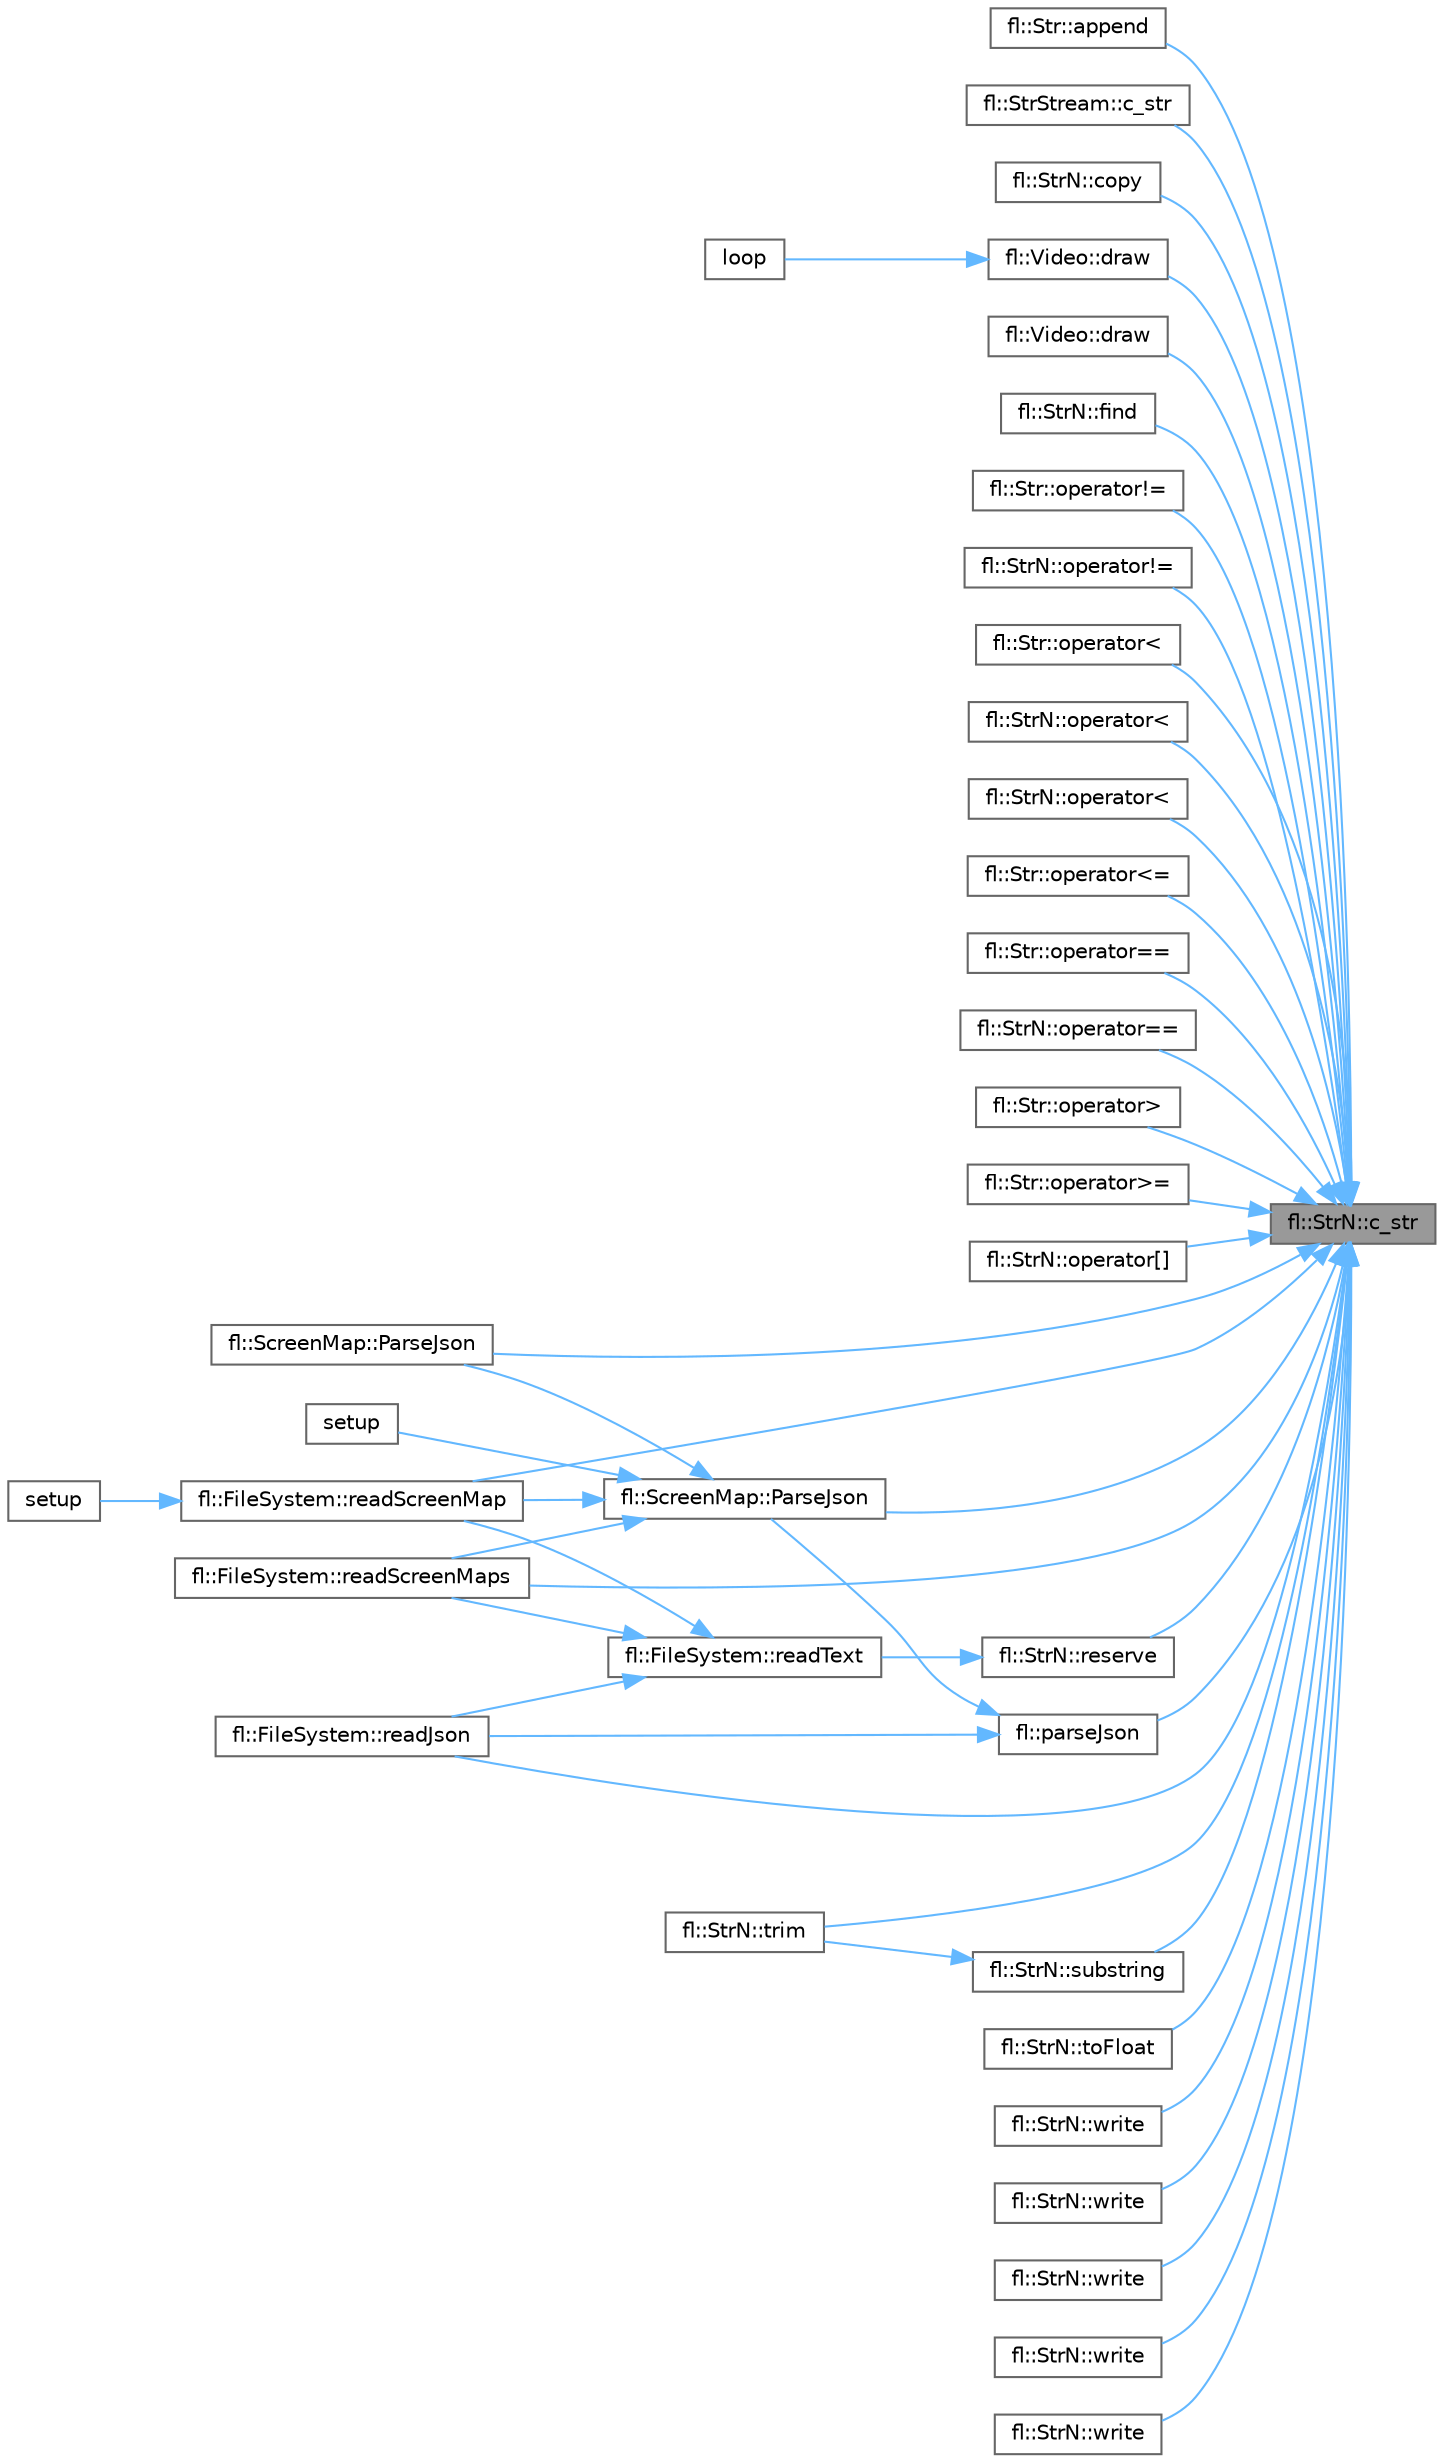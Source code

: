 digraph "fl::StrN::c_str"
{
 // LATEX_PDF_SIZE
  bgcolor="transparent";
  edge [fontname=Helvetica,fontsize=10,labelfontname=Helvetica,labelfontsize=10];
  node [fontname=Helvetica,fontsize=10,shape=box,height=0.2,width=0.4];
  rankdir="RL";
  Node1 [id="Node000001",label="fl::StrN::c_str",height=0.2,width=0.4,color="gray40", fillcolor="grey60", style="filled", fontcolor="black",tooltip=" "];
  Node1 -> Node2 [id="edge1_Node000001_Node000002",dir="back",color="steelblue1",style="solid",tooltip=" "];
  Node2 [id="Node000002",label="fl::Str::append",height=0.2,width=0.4,color="grey40", fillcolor="white", style="filled",URL="$d2/d24/classfl_1_1_str.html#ab8f0196e70f41a22690bf7cea76cc8fa",tooltip=" "];
  Node1 -> Node3 [id="edge2_Node000001_Node000003",dir="back",color="steelblue1",style="solid",tooltip=" "];
  Node3 [id="Node000003",label="fl::StrStream::c_str",height=0.2,width=0.4,color="grey40", fillcolor="white", style="filled",URL="$d4/dc6/classfl_1_1_str_stream.html#a3b0b2fd9eb16d8eb220848dbd5d7707e",tooltip=" "];
  Node1 -> Node4 [id="edge3_Node000001_Node000004",dir="back",color="steelblue1",style="solid",tooltip=" "];
  Node4 [id="Node000004",label="fl::StrN::copy",height=0.2,width=0.4,color="grey40", fillcolor="white", style="filled",URL="$dc/d96/classfl_1_1_str_n.html#a143172b1ced4107efd80e9484d2cefdd",tooltip=" "];
  Node1 -> Node5 [id="edge4_Node000001_Node000005",dir="back",color="steelblue1",style="solid",tooltip=" "];
  Node5 [id="Node000005",label="fl::Video::draw",height=0.2,width=0.4,color="grey40", fillcolor="white", style="filled",URL="$d0/d4b/classfl_1_1_video.html#a1782335a1d72248addea492fa965ab8b",tooltip=" "];
  Node5 -> Node6 [id="edge5_Node000005_Node000006",dir="back",color="steelblue1",style="solid",tooltip=" "];
  Node6 [id="Node000006",label="loop",height=0.2,width=0.4,color="grey40", fillcolor="white", style="filled",URL="$d7/d35/_fx_sd_card_8ino.html#afe461d27b9c48d5921c00d521181f12f",tooltip=" "];
  Node1 -> Node7 [id="edge6_Node000001_Node000007",dir="back",color="steelblue1",style="solid",tooltip=" "];
  Node7 [id="Node000007",label="fl::Video::draw",height=0.2,width=0.4,color="grey40", fillcolor="white", style="filled",URL="$d0/d4b/classfl_1_1_video.html#ad979fd08850c2db4b243f0280547ce33",tooltip=" "];
  Node1 -> Node8 [id="edge7_Node000001_Node000008",dir="back",color="steelblue1",style="solid",tooltip=" "];
  Node8 [id="Node000008",label="fl::StrN::find",height=0.2,width=0.4,color="grey40", fillcolor="white", style="filled",URL="$dc/d96/classfl_1_1_str_n.html#a5e6f222f3bc9ef18683a5b8ad0bb0bfd",tooltip=" "];
  Node1 -> Node9 [id="edge8_Node000001_Node000009",dir="back",color="steelblue1",style="solid",tooltip=" "];
  Node9 [id="Node000009",label="fl::Str::operator!=",height=0.2,width=0.4,color="grey40", fillcolor="white", style="filled",URL="$d2/d24/classfl_1_1_str.html#a47f76301637e2c3336419a359b9a2bdf",tooltip=" "];
  Node1 -> Node10 [id="edge9_Node000001_Node000010",dir="back",color="steelblue1",style="solid",tooltip=" "];
  Node10 [id="Node000010",label="fl::StrN::operator!=",height=0.2,width=0.4,color="grey40", fillcolor="white", style="filled",URL="$dc/d96/classfl_1_1_str_n.html#a5fcc93d5888e587c49356ef08a81f1c2",tooltip=" "];
  Node1 -> Node11 [id="edge10_Node000001_Node000011",dir="back",color="steelblue1",style="solid",tooltip=" "];
  Node11 [id="Node000011",label="fl::Str::operator\<",height=0.2,width=0.4,color="grey40", fillcolor="white", style="filled",URL="$d2/d24/classfl_1_1_str.html#a5c1464220b832480a2708cf563aeaccd",tooltip=" "];
  Node1 -> Node12 [id="edge11_Node000001_Node000012",dir="back",color="steelblue1",style="solid",tooltip=" "];
  Node12 [id="Node000012",label="fl::StrN::operator\<",height=0.2,width=0.4,color="grey40", fillcolor="white", style="filled",URL="$dc/d96/classfl_1_1_str_n.html#a1551ed6ea88e0690125d9829b635a0d8",tooltip=" "];
  Node1 -> Node13 [id="edge12_Node000001_Node000013",dir="back",color="steelblue1",style="solid",tooltip=" "];
  Node13 [id="Node000013",label="fl::StrN::operator\<",height=0.2,width=0.4,color="grey40", fillcolor="white", style="filled",URL="$dc/d96/classfl_1_1_str_n.html#afb33dfba321459b4b7c8bf94a7f52c47",tooltip=" "];
  Node1 -> Node14 [id="edge13_Node000001_Node000014",dir="back",color="steelblue1",style="solid",tooltip=" "];
  Node14 [id="Node000014",label="fl::Str::operator\<=",height=0.2,width=0.4,color="grey40", fillcolor="white", style="filled",URL="$d2/d24/classfl_1_1_str.html#aa4c5027001d59b01fdfb6d261df6fc7b",tooltip=" "];
  Node1 -> Node15 [id="edge14_Node000001_Node000015",dir="back",color="steelblue1",style="solid",tooltip=" "];
  Node15 [id="Node000015",label="fl::Str::operator==",height=0.2,width=0.4,color="grey40", fillcolor="white", style="filled",URL="$d2/d24/classfl_1_1_str.html#a28adf40ca34e3f18bf04f66b32f85c48",tooltip=" "];
  Node1 -> Node16 [id="edge15_Node000001_Node000016",dir="back",color="steelblue1",style="solid",tooltip=" "];
  Node16 [id="Node000016",label="fl::StrN::operator==",height=0.2,width=0.4,color="grey40", fillcolor="white", style="filled",URL="$dc/d96/classfl_1_1_str_n.html#ac89f5f965af7b632eaa22452e4e7179d",tooltip=" "];
  Node1 -> Node17 [id="edge16_Node000001_Node000017",dir="back",color="steelblue1",style="solid",tooltip=" "];
  Node17 [id="Node000017",label="fl::Str::operator\>",height=0.2,width=0.4,color="grey40", fillcolor="white", style="filled",URL="$d2/d24/classfl_1_1_str.html#a95e3e6cacaeacd67bbfd73ed4f59e41c",tooltip=" "];
  Node1 -> Node18 [id="edge17_Node000001_Node000018",dir="back",color="steelblue1",style="solid",tooltip=" "];
  Node18 [id="Node000018",label="fl::Str::operator\>=",height=0.2,width=0.4,color="grey40", fillcolor="white", style="filled",URL="$d2/d24/classfl_1_1_str.html#aaf944600806bb9d972b7fc65e9f4ecec",tooltip=" "];
  Node1 -> Node19 [id="edge18_Node000001_Node000019",dir="back",color="steelblue1",style="solid",tooltip=" "];
  Node19 [id="Node000019",label="fl::StrN::operator[]",height=0.2,width=0.4,color="grey40", fillcolor="white", style="filled",URL="$dc/d96/classfl_1_1_str_n.html#aa858009d4782a4fc06e041581d09bd2d",tooltip=" "];
  Node1 -> Node20 [id="edge19_Node000001_Node000020",dir="back",color="steelblue1",style="solid",tooltip=" "];
  Node20 [id="Node000020",label="fl::ScreenMap::ParseJson",height=0.2,width=0.4,color="grey40", fillcolor="white", style="filled",URL="$d2/d78/classfl_1_1_screen_map.html#a01e5310537235df9e8dc911692339a9b",tooltip=" "];
  Node1 -> Node21 [id="edge20_Node000001_Node000021",dir="back",color="steelblue1",style="solid",tooltip=" "];
  Node21 [id="Node000021",label="fl::ScreenMap::ParseJson",height=0.2,width=0.4,color="grey40", fillcolor="white", style="filled",URL="$d2/d78/classfl_1_1_screen_map.html#a9f8cd0b572681ab80ae7a5f781957279",tooltip=" "];
  Node21 -> Node20 [id="edge21_Node000021_Node000020",dir="back",color="steelblue1",style="solid",tooltip=" "];
  Node21 -> Node22 [id="edge22_Node000021_Node000022",dir="back",color="steelblue1",style="solid",tooltip=" "];
  Node22 [id="Node000022",label="fl::FileSystem::readScreenMap",height=0.2,width=0.4,color="grey40", fillcolor="white", style="filled",URL="$df/d37/classfl_1_1_file_system.html#a456623ea357257e417994ecb4daf7408",tooltip=" "];
  Node22 -> Node23 [id="edge23_Node000022_Node000023",dir="back",color="steelblue1",style="solid",tooltip=" "];
  Node23 [id="Node000023",label="setup",height=0.2,width=0.4,color="grey40", fillcolor="white", style="filled",URL="$d7/d35/_fx_sd_card_8ino.html#a4fc01d736fe50cf5b977f755b675f11d",tooltip=" "];
  Node21 -> Node24 [id="edge24_Node000021_Node000024",dir="back",color="steelblue1",style="solid",tooltip=" "];
  Node24 [id="Node000024",label="fl::FileSystem::readScreenMaps",height=0.2,width=0.4,color="grey40", fillcolor="white", style="filled",URL="$df/d37/classfl_1_1_file_system.html#a65df0d1c647d87b65a58e66e630b071d",tooltip=" "];
  Node21 -> Node25 [id="edge25_Node000021_Node000025",dir="back",color="steelblue1",style="solid",tooltip=" "];
  Node25 [id="Node000025",label="setup",height=0.2,width=0.4,color="grey40", fillcolor="white", style="filled",URL="$d1/ddb/_chromancer_8ino.html#a4fc01d736fe50cf5b977f755b675f11d",tooltip=" "];
  Node1 -> Node26 [id="edge26_Node000001_Node000026",dir="back",color="steelblue1",style="solid",tooltip=" "];
  Node26 [id="Node000026",label="fl::parseJson",height=0.2,width=0.4,color="grey40", fillcolor="white", style="filled",URL="$d4/d36/namespacefl.html#a2cd426a3d9c9d79c491b313912f3bcc0",tooltip=" "];
  Node26 -> Node21 [id="edge27_Node000026_Node000021",dir="back",color="steelblue1",style="solid",tooltip=" "];
  Node26 -> Node27 [id="edge28_Node000026_Node000027",dir="back",color="steelblue1",style="solid",tooltip=" "];
  Node27 [id="Node000027",label="fl::FileSystem::readJson",height=0.2,width=0.4,color="grey40", fillcolor="white", style="filled",URL="$df/d37/classfl_1_1_file_system.html#a88cf3b9e800613fb6086a90037b43297",tooltip=" "];
  Node1 -> Node27 [id="edge29_Node000001_Node000027",dir="back",color="steelblue1",style="solid",tooltip=" "];
  Node1 -> Node22 [id="edge30_Node000001_Node000022",dir="back",color="steelblue1",style="solid",tooltip=" "];
  Node1 -> Node24 [id="edge31_Node000001_Node000024",dir="back",color="steelblue1",style="solid",tooltip=" "];
  Node1 -> Node28 [id="edge32_Node000001_Node000028",dir="back",color="steelblue1",style="solid",tooltip=" "];
  Node28 [id="Node000028",label="fl::StrN::reserve",height=0.2,width=0.4,color="grey40", fillcolor="white", style="filled",URL="$dc/d96/classfl_1_1_str_n.html#ad6657ab909ff44f8cce48cf6083190c7",tooltip=" "];
  Node28 -> Node29 [id="edge33_Node000028_Node000029",dir="back",color="steelblue1",style="solid",tooltip=" "];
  Node29 [id="Node000029",label="fl::FileSystem::readText",height=0.2,width=0.4,color="grey40", fillcolor="white", style="filled",URL="$df/d37/classfl_1_1_file_system.html#a82a9d7df7ecee5b816624186ac493bb6",tooltip=" "];
  Node29 -> Node27 [id="edge34_Node000029_Node000027",dir="back",color="steelblue1",style="solid",tooltip=" "];
  Node29 -> Node22 [id="edge35_Node000029_Node000022",dir="back",color="steelblue1",style="solid",tooltip=" "];
  Node29 -> Node24 [id="edge36_Node000029_Node000024",dir="back",color="steelblue1",style="solid",tooltip=" "];
  Node1 -> Node30 [id="edge37_Node000001_Node000030",dir="back",color="steelblue1",style="solid",tooltip=" "];
  Node30 [id="Node000030",label="fl::StrN::substring",height=0.2,width=0.4,color="grey40", fillcolor="white", style="filled",URL="$dc/d96/classfl_1_1_str_n.html#a12b22d1807a3dcaedeb7e8920d0854b4",tooltip=" "];
  Node30 -> Node31 [id="edge38_Node000030_Node000031",dir="back",color="steelblue1",style="solid",tooltip=" "];
  Node31 [id="Node000031",label="fl::StrN::trim",height=0.2,width=0.4,color="grey40", fillcolor="white", style="filled",URL="$dc/d96/classfl_1_1_str_n.html#aafcfa50cdae5aa91c45d0d98c01f265d",tooltip=" "];
  Node1 -> Node32 [id="edge39_Node000001_Node000032",dir="back",color="steelblue1",style="solid",tooltip=" "];
  Node32 [id="Node000032",label="fl::StrN::toFloat",height=0.2,width=0.4,color="grey40", fillcolor="white", style="filled",URL="$dc/d96/classfl_1_1_str_n.html#ada1fdbf136adbc7c46b658a28f3b058a",tooltip=" "];
  Node1 -> Node31 [id="edge40_Node000001_Node000031",dir="back",color="steelblue1",style="solid",tooltip=" "];
  Node1 -> Node33 [id="edge41_Node000001_Node000033",dir="back",color="steelblue1",style="solid",tooltip=" "];
  Node33 [id="Node000033",label="fl::StrN::write",height=0.2,width=0.4,color="grey40", fillcolor="white", style="filled",URL="$dc/d96/classfl_1_1_str_n.html#ae8a02850221c9b9c19bae0b1aa293d1a",tooltip=" "];
  Node1 -> Node34 [id="edge42_Node000001_Node000034",dir="back",color="steelblue1",style="solid",tooltip=" "];
  Node34 [id="Node000034",label="fl::StrN::write",height=0.2,width=0.4,color="grey40", fillcolor="white", style="filled",URL="$dc/d96/classfl_1_1_str_n.html#ac15fe63535c140330dc642f14a37c75e",tooltip=" "];
  Node1 -> Node35 [id="edge43_Node000001_Node000035",dir="back",color="steelblue1",style="solid",tooltip=" "];
  Node35 [id="Node000035",label="fl::StrN::write",height=0.2,width=0.4,color="grey40", fillcolor="white", style="filled",URL="$dc/d96/classfl_1_1_str_n.html#a452e5a4069afb93ada694dfc2e929ef7",tooltip=" "];
  Node1 -> Node36 [id="edge44_Node000001_Node000036",dir="back",color="steelblue1",style="solid",tooltip=" "];
  Node36 [id="Node000036",label="fl::StrN::write",height=0.2,width=0.4,color="grey40", fillcolor="white", style="filled",URL="$dc/d96/classfl_1_1_str_n.html#a32e001ede143c2c32b59f00f95cf5eb7",tooltip=" "];
  Node1 -> Node37 [id="edge45_Node000001_Node000037",dir="back",color="steelblue1",style="solid",tooltip=" "];
  Node37 [id="Node000037",label="fl::StrN::write",height=0.2,width=0.4,color="grey40", fillcolor="white", style="filled",URL="$dc/d96/classfl_1_1_str_n.html#ac5a54b78b9111d43f66bab42ba38a017",tooltip=" "];
}
